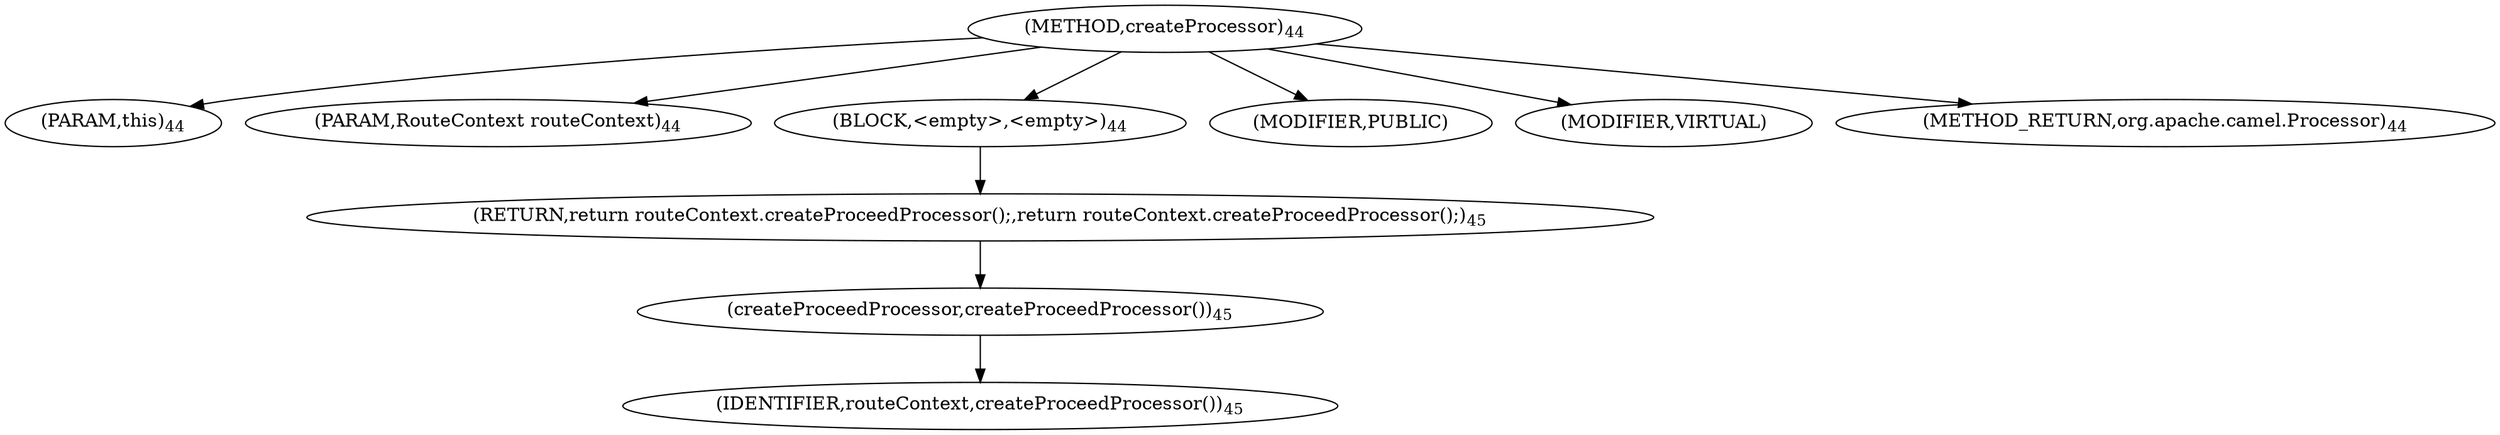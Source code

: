 digraph "createProcessor" {  
"29" [label = <(METHOD,createProcessor)<SUB>44</SUB>> ]
"30" [label = <(PARAM,this)<SUB>44</SUB>> ]
"31" [label = <(PARAM,RouteContext routeContext)<SUB>44</SUB>> ]
"32" [label = <(BLOCK,&lt;empty&gt;,&lt;empty&gt;)<SUB>44</SUB>> ]
"33" [label = <(RETURN,return routeContext.createProceedProcessor();,return routeContext.createProceedProcessor();)<SUB>45</SUB>> ]
"34" [label = <(createProceedProcessor,createProceedProcessor())<SUB>45</SUB>> ]
"35" [label = <(IDENTIFIER,routeContext,createProceedProcessor())<SUB>45</SUB>> ]
"36" [label = <(MODIFIER,PUBLIC)> ]
"37" [label = <(MODIFIER,VIRTUAL)> ]
"38" [label = <(METHOD_RETURN,org.apache.camel.Processor)<SUB>44</SUB>> ]
  "29" -> "30" 
  "29" -> "31" 
  "29" -> "32" 
  "29" -> "36" 
  "29" -> "37" 
  "29" -> "38" 
  "32" -> "33" 
  "33" -> "34" 
  "34" -> "35" 
}
